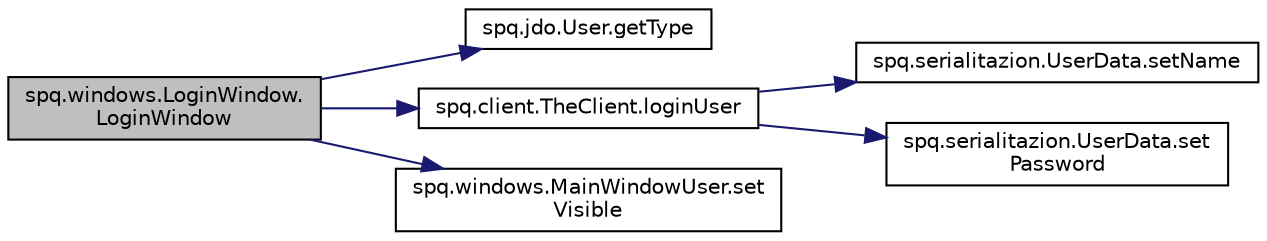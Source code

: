 digraph "spq.windows.LoginWindow.LoginWindow"
{
 // LATEX_PDF_SIZE
  edge [fontname="Helvetica",fontsize="10",labelfontname="Helvetica",labelfontsize="10"];
  node [fontname="Helvetica",fontsize="10",shape=record];
  rankdir="LR";
  Node1 [label="spq.windows.LoginWindow.\lLoginWindow",height=0.2,width=0.4,color="black", fillcolor="grey75", style="filled", fontcolor="black",tooltip=" "];
  Node1 -> Node2 [color="midnightblue",fontsize="10",style="solid",fontname="Helvetica"];
  Node2 [label="spq.jdo.User.getType",height=0.2,width=0.4,color="black", fillcolor="white", style="filled",URL="$classspq_1_1jdo_1_1_user.html#aaaecabb2eb744648f5d7fc3beef1e564",tooltip=" "];
  Node1 -> Node3 [color="midnightblue",fontsize="10",style="solid",fontname="Helvetica"];
  Node3 [label="spq.client.TheClient.loginUser",height=0.2,width=0.4,color="black", fillcolor="white", style="filled",URL="$classspq_1_1client_1_1_the_client.html#a44d62b5e8253c3dadb3c805afcc497e6",tooltip=" "];
  Node3 -> Node4 [color="midnightblue",fontsize="10",style="solid",fontname="Helvetica"];
  Node4 [label="spq.serialitazion.UserData.setName",height=0.2,width=0.4,color="black", fillcolor="white", style="filled",URL="$classspq_1_1serialitazion_1_1_user_data.html#ad3367a8303a09273808ce0c03b730a2e",tooltip=" "];
  Node3 -> Node5 [color="midnightblue",fontsize="10",style="solid",fontname="Helvetica"];
  Node5 [label="spq.serialitazion.UserData.set\lPassword",height=0.2,width=0.4,color="black", fillcolor="white", style="filled",URL="$classspq_1_1serialitazion_1_1_user_data.html#ae12c1e4a9befbc28955a64b623c9afa3",tooltip=" "];
  Node1 -> Node6 [color="midnightblue",fontsize="10",style="solid",fontname="Helvetica"];
  Node6 [label="spq.windows.MainWindowUser.set\lVisible",height=0.2,width=0.4,color="black", fillcolor="white", style="filled",URL="$classspq_1_1windows_1_1_main_window_user.html#a34a630e9103995a198f8c3b41114184d",tooltip=" "];
}
